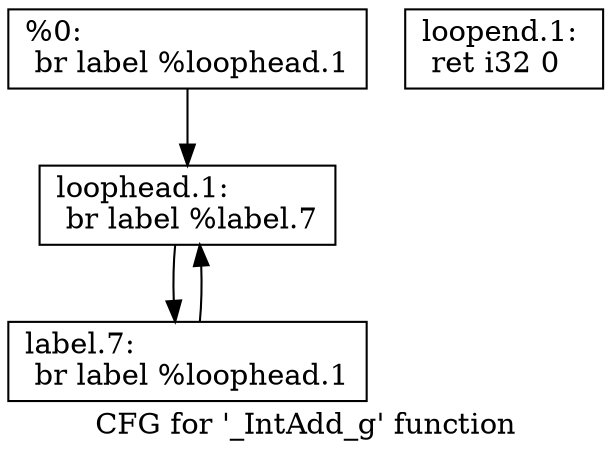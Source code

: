 digraph "CFG for '_IntAdd_g' function" {
	label="CFG for '_IntAdd_g' function";

	Node0x7fef90418cd0 [shape=record,label="{%0:\l  br label %loophead.1\l}"];
	Node0x7fef90418cd0 -> Node0x7fef90418d60;
	Node0x7fef90418d60 [shape=record,label="{loophead.1:                                       \l  br label %label.7\l}"];
	Node0x7fef90418d60 -> Node0x7fef90418e80;
	Node0x7fef90418e80 [shape=record,label="{label.7:                                          \l  br label %loophead.1\l}"];
	Node0x7fef90418e80 -> Node0x7fef90418d60;
	Node0x7fef90418f30 [shape=record,label="{loopend.1:                                        \l  ret i32 0\l}"];
}
